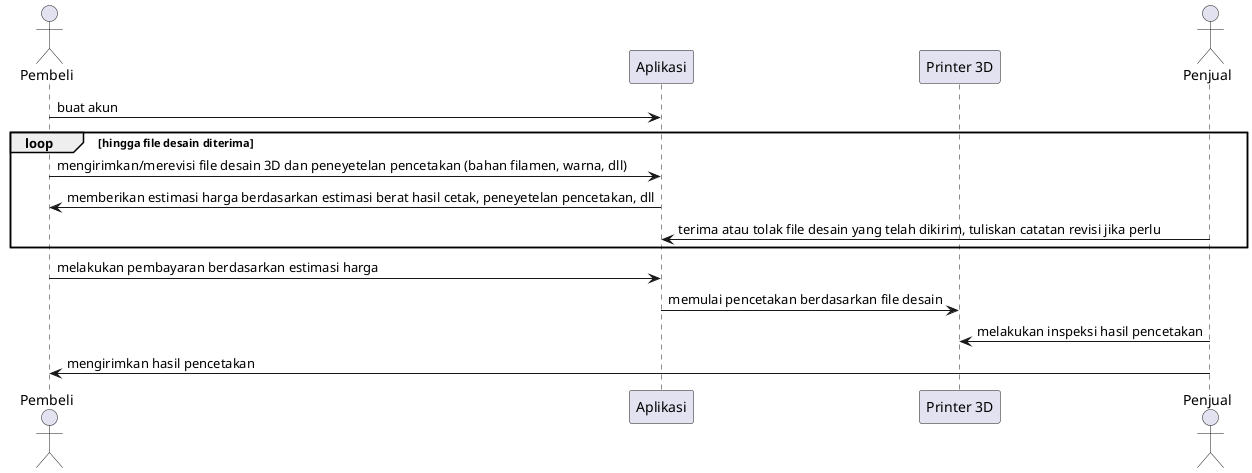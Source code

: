 @startuml
actor "Pembeli" as client
participant "Aplikasi" as app
participant "Printer 3D" as printer
actor "Penjual" as seller

client -> app: buat akun
loop hingga file desain diterima
  client -> app: mengirimkan/merevisi file desain 3D dan peneyetelan pencetakan (bahan filamen, warna, dll)
  app -> client: memberikan estimasi harga berdasarkan estimasi berat hasil cetak, peneyetelan pencetakan, dll
  app <- seller: terima atau tolak file desain yang telah dikirim, tuliskan catatan revisi jika perlu
end
client -> app: melakukan pembayaran berdasarkan estimasi harga
app -> printer: memulai pencetakan berdasarkan file desain
printer <- seller: melakukan inspeksi hasil pencetakan
seller -> client: mengirimkan hasil pencetakan
@enduml
